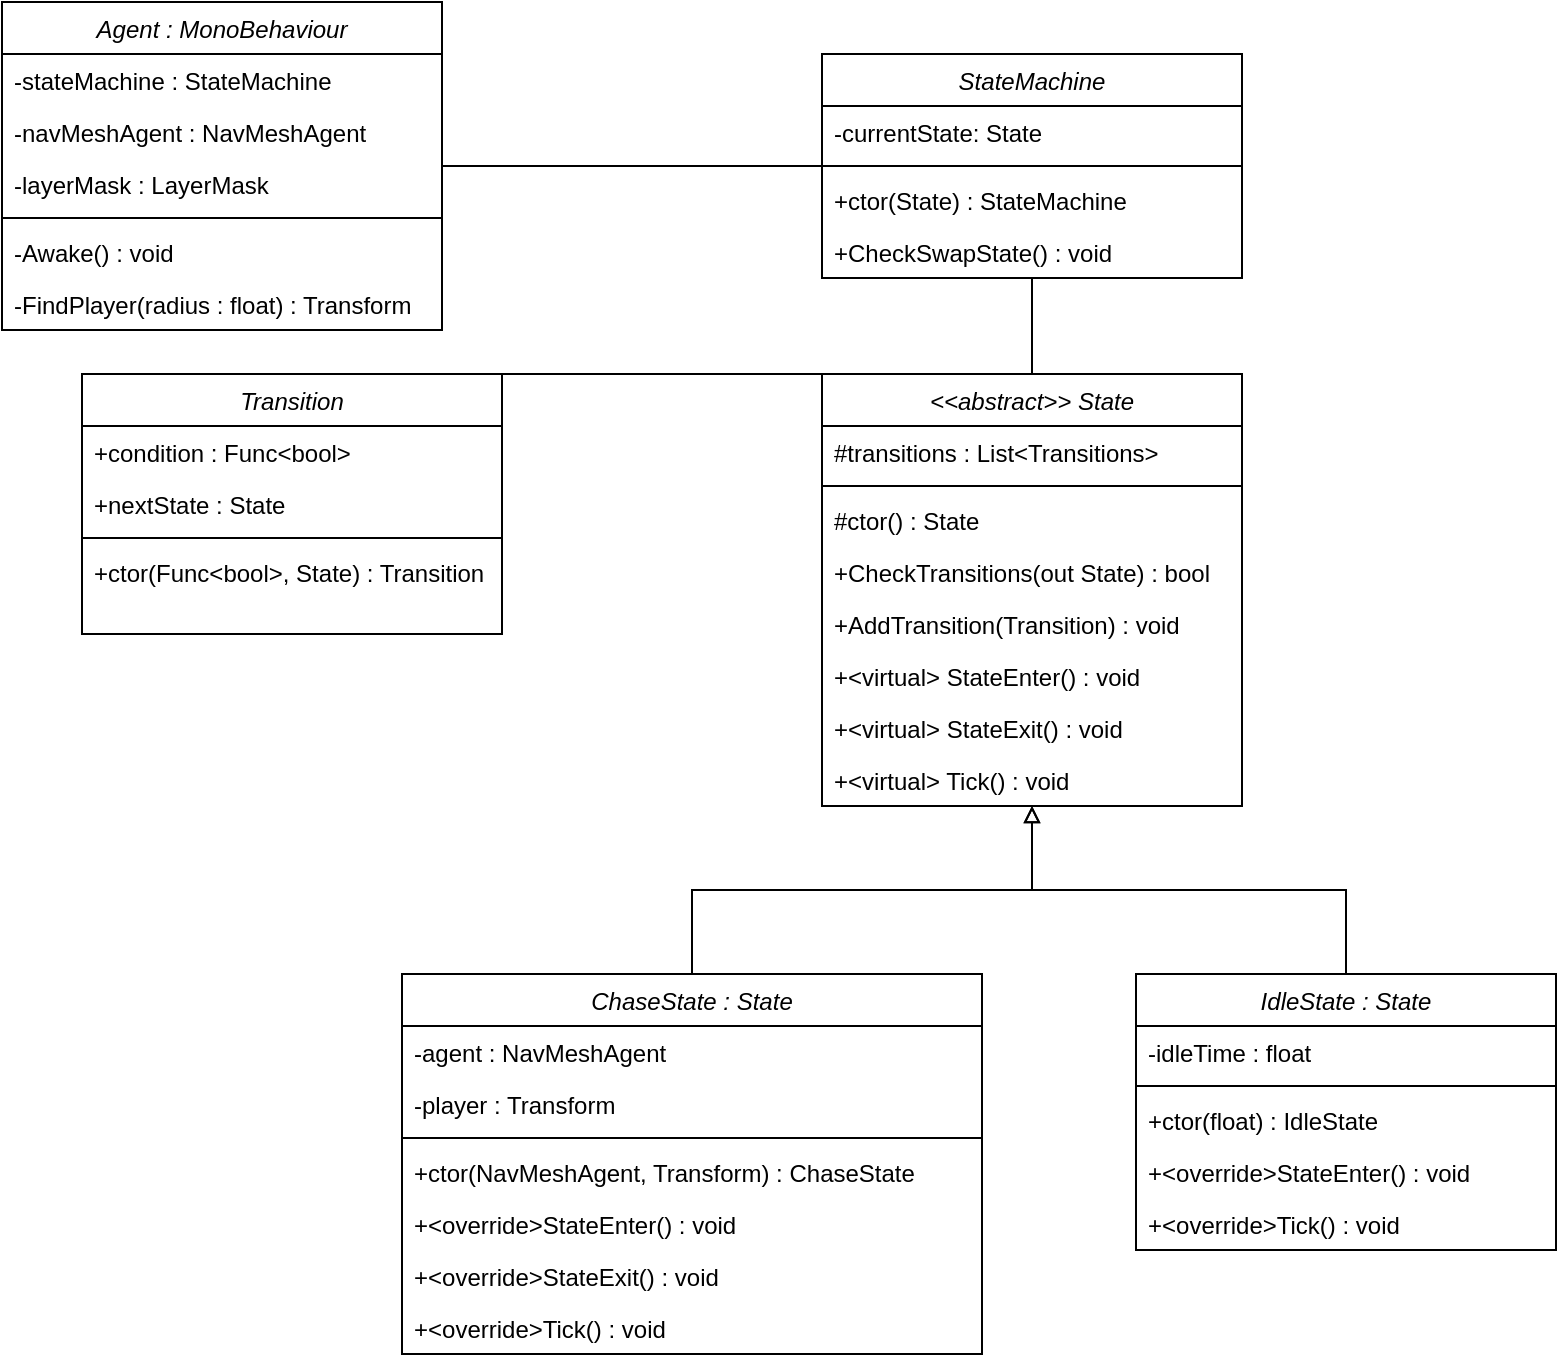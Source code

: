 <mxfile version="24.2.1" type="github">
  <diagram id="C5RBs43oDa-KdzZeNtuy" name="Page-1">
    <mxGraphModel dx="1118" dy="1295" grid="1" gridSize="10" guides="1" tooltips="1" connect="1" arrows="1" fold="1" page="1" pageScale="1" pageWidth="827" pageHeight="1169" math="0" shadow="0">
      <root>
        <mxCell id="WIyWlLk6GJQsqaUBKTNV-0" />
        <mxCell id="WIyWlLk6GJQsqaUBKTNV-1" parent="WIyWlLk6GJQsqaUBKTNV-0" />
        <mxCell id="aD3f-Jcy7RtxIdjqAQ22-7" style="edgeStyle=orthogonalEdgeStyle;rounded=0;orthogonalLoop=1;jettySize=auto;html=1;endArrow=none;endFill=0;" edge="1" parent="WIyWlLk6GJQsqaUBKTNV-1" source="zkfFHV4jXpPFQw0GAbJ--0" target="nv7v8cnY7DXO3_KCMY_F-9">
          <mxGeometry relative="1" as="geometry">
            <mxPoint x="340" y="120" as="targetPoint" />
            <mxPoint x="290" y="120" as="sourcePoint" />
          </mxGeometry>
        </mxCell>
        <mxCell id="zkfFHV4jXpPFQw0GAbJ--0" value="Agent : MonoBehaviour" style="swimlane;fontStyle=2;align=center;verticalAlign=top;childLayout=stackLayout;horizontal=1;startSize=26;horizontalStack=0;resizeParent=1;resizeLast=0;collapsible=1;marginBottom=0;rounded=0;shadow=0;strokeWidth=1;" parent="WIyWlLk6GJQsqaUBKTNV-1" vertex="1">
          <mxGeometry x="50" y="34" width="220" height="164" as="geometry">
            <mxRectangle x="230" y="140" width="160" height="26" as="alternateBounds" />
          </mxGeometry>
        </mxCell>
        <mxCell id="zkfFHV4jXpPFQw0GAbJ--1" value="-stateMachine : StateMachine" style="text;align=left;verticalAlign=top;spacingLeft=4;spacingRight=4;overflow=hidden;rotatable=0;points=[[0,0.5],[1,0.5]];portConstraint=eastwest;" parent="zkfFHV4jXpPFQw0GAbJ--0" vertex="1">
          <mxGeometry y="26" width="220" height="26" as="geometry" />
        </mxCell>
        <mxCell id="nv7v8cnY7DXO3_KCMY_F-1" value="-navMeshAgent : NavMeshAgent" style="text;align=left;verticalAlign=top;spacingLeft=4;spacingRight=4;overflow=hidden;rotatable=0;points=[[0,0.5],[1,0.5]];portConstraint=eastwest;" parent="zkfFHV4jXpPFQw0GAbJ--0" vertex="1">
          <mxGeometry y="52" width="220" height="26" as="geometry" />
        </mxCell>
        <mxCell id="nv7v8cnY7DXO3_KCMY_F-2" value="-layerMask : LayerMask" style="text;align=left;verticalAlign=top;spacingLeft=4;spacingRight=4;overflow=hidden;rotatable=0;points=[[0,0.5],[1,0.5]];portConstraint=eastwest;" parent="zkfFHV4jXpPFQw0GAbJ--0" vertex="1">
          <mxGeometry y="78" width="220" height="26" as="geometry" />
        </mxCell>
        <mxCell id="zkfFHV4jXpPFQw0GAbJ--4" value="" style="line;html=1;strokeWidth=1;align=left;verticalAlign=middle;spacingTop=-1;spacingLeft=3;spacingRight=3;rotatable=0;labelPosition=right;points=[];portConstraint=eastwest;" parent="zkfFHV4jXpPFQw0GAbJ--0" vertex="1">
          <mxGeometry y="104" width="220" height="8" as="geometry" />
        </mxCell>
        <mxCell id="zkfFHV4jXpPFQw0GAbJ--5" value="-Awake() : void" style="text;align=left;verticalAlign=top;spacingLeft=4;spacingRight=4;overflow=hidden;rotatable=0;points=[[0,0.5],[1,0.5]];portConstraint=eastwest;" parent="zkfFHV4jXpPFQw0GAbJ--0" vertex="1">
          <mxGeometry y="112" width="220" height="26" as="geometry" />
        </mxCell>
        <mxCell id="aD3f-Jcy7RtxIdjqAQ22-1" value="-FindPlayer(radius : float) : Transform" style="text;align=left;verticalAlign=top;spacingLeft=4;spacingRight=4;overflow=hidden;rotatable=0;points=[[0,0.5],[1,0.5]];portConstraint=eastwest;" vertex="1" parent="zkfFHV4jXpPFQw0GAbJ--0">
          <mxGeometry y="138" width="220" height="26" as="geometry" />
        </mxCell>
        <mxCell id="nv7v8cnY7DXO3_KCMY_F-52" style="rounded=0;orthogonalLoop=1;jettySize=auto;html=1;exitX=1;exitY=0;exitDx=0;exitDy=0;endArrow=none;endFill=0;entryX=0;entryY=0;entryDx=0;entryDy=0;" parent="WIyWlLk6GJQsqaUBKTNV-1" source="nv7v8cnY7DXO3_KCMY_F-3" target="nv7v8cnY7DXO3_KCMY_F-18" edge="1">
          <mxGeometry relative="1" as="geometry">
            <mxPoint x="320" y="250" as="sourcePoint" />
            <mxPoint x="450" y="250.5" as="targetPoint" />
          </mxGeometry>
        </mxCell>
        <mxCell id="nv7v8cnY7DXO3_KCMY_F-3" value="Transition" style="swimlane;fontStyle=2;align=center;verticalAlign=top;childLayout=stackLayout;horizontal=1;startSize=26;horizontalStack=0;resizeParent=1;resizeLast=0;collapsible=1;marginBottom=0;rounded=0;shadow=0;strokeWidth=1;" parent="WIyWlLk6GJQsqaUBKTNV-1" vertex="1">
          <mxGeometry x="90" y="220" width="210" height="130" as="geometry">
            <mxRectangle x="230" y="140" width="160" height="26" as="alternateBounds" />
          </mxGeometry>
        </mxCell>
        <mxCell id="nv7v8cnY7DXO3_KCMY_F-4" value="+condition : Func&lt;bool&gt;&#xa;" style="text;align=left;verticalAlign=top;spacingLeft=4;spacingRight=4;overflow=hidden;rotatable=0;points=[[0,0.5],[1,0.5]];portConstraint=eastwest;" parent="nv7v8cnY7DXO3_KCMY_F-3" vertex="1">
          <mxGeometry y="26" width="210" height="26" as="geometry" />
        </mxCell>
        <mxCell id="nv7v8cnY7DXO3_KCMY_F-5" value="+nextState : State" style="text;align=left;verticalAlign=top;spacingLeft=4;spacingRight=4;overflow=hidden;rotatable=0;points=[[0,0.5],[1,0.5]];portConstraint=eastwest;" parent="nv7v8cnY7DXO3_KCMY_F-3" vertex="1">
          <mxGeometry y="52" width="210" height="26" as="geometry" />
        </mxCell>
        <mxCell id="nv7v8cnY7DXO3_KCMY_F-7" value="" style="line;html=1;strokeWidth=1;align=left;verticalAlign=middle;spacingTop=-1;spacingLeft=3;spacingRight=3;rotatable=0;labelPosition=right;points=[];portConstraint=eastwest;" parent="nv7v8cnY7DXO3_KCMY_F-3" vertex="1">
          <mxGeometry y="78" width="210" height="8" as="geometry" />
        </mxCell>
        <mxCell id="aD3f-Jcy7RtxIdjqAQ22-0" value="+ctor(Func&lt;bool&gt;, State) : Transition " style="text;align=left;verticalAlign=top;spacingLeft=4;spacingRight=4;overflow=hidden;rotatable=0;points=[[0,0.5],[1,0.5]];portConstraint=eastwest;" vertex="1" parent="nv7v8cnY7DXO3_KCMY_F-3">
          <mxGeometry y="86" width="210" height="26" as="geometry" />
        </mxCell>
        <mxCell id="nv7v8cnY7DXO3_KCMY_F-27" style="edgeStyle=orthogonalEdgeStyle;rounded=0;orthogonalLoop=1;jettySize=auto;html=1;exitX=0.5;exitY=1;exitDx=0;exitDy=0;entryX=0.5;entryY=0;entryDx=0;entryDy=0;endArrow=none;endFill=0;" parent="WIyWlLk6GJQsqaUBKTNV-1" source="nv7v8cnY7DXO3_KCMY_F-9" target="nv7v8cnY7DXO3_KCMY_F-18" edge="1">
          <mxGeometry relative="1" as="geometry" />
        </mxCell>
        <mxCell id="nv7v8cnY7DXO3_KCMY_F-9" value="StateMachine" style="swimlane;fontStyle=2;align=center;verticalAlign=top;childLayout=stackLayout;horizontal=1;startSize=26;horizontalStack=0;resizeParent=1;resizeLast=0;collapsible=1;marginBottom=0;rounded=0;shadow=0;strokeWidth=1;" parent="WIyWlLk6GJQsqaUBKTNV-1" vertex="1">
          <mxGeometry x="460" y="60" width="210" height="112" as="geometry">
            <mxRectangle x="460" y="60" width="160" height="26" as="alternateBounds" />
          </mxGeometry>
        </mxCell>
        <mxCell id="nv7v8cnY7DXO3_KCMY_F-10" value="-currentState: State" style="text;align=left;verticalAlign=top;spacingLeft=4;spacingRight=4;overflow=hidden;rotatable=0;points=[[0,0.5],[1,0.5]];portConstraint=eastwest;" parent="nv7v8cnY7DXO3_KCMY_F-9" vertex="1">
          <mxGeometry y="26" width="210" height="26" as="geometry" />
        </mxCell>
        <mxCell id="nv7v8cnY7DXO3_KCMY_F-13" value="" style="line;html=1;strokeWidth=1;align=left;verticalAlign=middle;spacingTop=-1;spacingLeft=3;spacingRight=3;rotatable=0;labelPosition=right;points=[];portConstraint=eastwest;" parent="nv7v8cnY7DXO3_KCMY_F-9" vertex="1">
          <mxGeometry y="52" width="210" height="8" as="geometry" />
        </mxCell>
        <mxCell id="nv7v8cnY7DXO3_KCMY_F-14" value="+ctor(State) : StateMachine" style="text;align=left;verticalAlign=top;spacingLeft=4;spacingRight=4;overflow=hidden;rotatable=0;points=[[0,0.5],[1,0.5]];portConstraint=eastwest;" parent="nv7v8cnY7DXO3_KCMY_F-9" vertex="1">
          <mxGeometry y="60" width="210" height="26" as="geometry" />
        </mxCell>
        <mxCell id="aD3f-Jcy7RtxIdjqAQ22-2" value="+CheckSwapState() : void" style="text;align=left;verticalAlign=top;spacingLeft=4;spacingRight=4;overflow=hidden;rotatable=0;points=[[0,0.5],[1,0.5]];portConstraint=eastwest;" vertex="1" parent="nv7v8cnY7DXO3_KCMY_F-9">
          <mxGeometry y="86" width="210" height="26" as="geometry" />
        </mxCell>
        <mxCell id="nv7v8cnY7DXO3_KCMY_F-18" value="&lt;&lt;abstract&gt;&gt; State" style="swimlane;fontStyle=2;align=center;verticalAlign=top;childLayout=stackLayout;horizontal=1;startSize=26;horizontalStack=0;resizeParent=1;resizeLast=0;collapsible=1;marginBottom=0;rounded=0;shadow=0;strokeWidth=1;" parent="WIyWlLk6GJQsqaUBKTNV-1" vertex="1">
          <mxGeometry x="460" y="220" width="210" height="216" as="geometry">
            <mxRectangle x="230" y="140" width="160" height="26" as="alternateBounds" />
          </mxGeometry>
        </mxCell>
        <mxCell id="nv7v8cnY7DXO3_KCMY_F-19" value="#transitions : List&lt;Transitions&gt;" style="text;align=left;verticalAlign=top;spacingLeft=4;spacingRight=4;overflow=hidden;rotatable=0;points=[[0,0.5],[1,0.5]];portConstraint=eastwest;" parent="nv7v8cnY7DXO3_KCMY_F-18" vertex="1">
          <mxGeometry y="26" width="210" height="26" as="geometry" />
        </mxCell>
        <mxCell id="nv7v8cnY7DXO3_KCMY_F-22" value="" style="line;html=1;strokeWidth=1;align=left;verticalAlign=middle;spacingTop=-1;spacingLeft=3;spacingRight=3;rotatable=0;labelPosition=right;points=[];portConstraint=eastwest;" parent="nv7v8cnY7DXO3_KCMY_F-18" vertex="1">
          <mxGeometry y="52" width="210" height="8" as="geometry" />
        </mxCell>
        <mxCell id="nv7v8cnY7DXO3_KCMY_F-23" value="#ctor() : State" style="text;align=left;verticalAlign=top;spacingLeft=4;spacingRight=4;overflow=hidden;rotatable=0;points=[[0,0.5],[1,0.5]];portConstraint=eastwest;" parent="nv7v8cnY7DXO3_KCMY_F-18" vertex="1">
          <mxGeometry y="60" width="210" height="26" as="geometry" />
        </mxCell>
        <mxCell id="aD3f-Jcy7RtxIdjqAQ22-3" value="+CheckTransitions(out State) : bool" style="text;align=left;verticalAlign=top;spacingLeft=4;spacingRight=4;overflow=hidden;rotatable=0;points=[[0,0.5],[1,0.5]];portConstraint=eastwest;" vertex="1" parent="nv7v8cnY7DXO3_KCMY_F-18">
          <mxGeometry y="86" width="210" height="26" as="geometry" />
        </mxCell>
        <mxCell id="nv7v8cnY7DXO3_KCMY_F-24" value="+AddTransition(Transition) : void" style="text;align=left;verticalAlign=top;spacingLeft=4;spacingRight=4;overflow=hidden;rotatable=0;points=[[0,0.5],[1,0.5]];portConstraint=eastwest;" parent="nv7v8cnY7DXO3_KCMY_F-18" vertex="1">
          <mxGeometry y="112" width="210" height="26" as="geometry" />
        </mxCell>
        <mxCell id="nv7v8cnY7DXO3_KCMY_F-49" value="+&lt;virtual&gt; StateEnter() : void" style="text;align=left;verticalAlign=top;spacingLeft=4;spacingRight=4;overflow=hidden;rotatable=0;points=[[0,0.5],[1,0.5]];portConstraint=eastwest;" parent="nv7v8cnY7DXO3_KCMY_F-18" vertex="1">
          <mxGeometry y="138" width="210" height="26" as="geometry" />
        </mxCell>
        <mxCell id="nv7v8cnY7DXO3_KCMY_F-50" value="+&lt;virtual&gt; StateExit() : void" style="text;align=left;verticalAlign=top;spacingLeft=4;spacingRight=4;overflow=hidden;rotatable=0;points=[[0,0.5],[1,0.5]];portConstraint=eastwest;" parent="nv7v8cnY7DXO3_KCMY_F-18" vertex="1">
          <mxGeometry y="164" width="210" height="26" as="geometry" />
        </mxCell>
        <mxCell id="nv7v8cnY7DXO3_KCMY_F-51" value="+&lt;virtual&gt; Tick() : void" style="text;align=left;verticalAlign=top;spacingLeft=4;spacingRight=4;overflow=hidden;rotatable=0;points=[[0,0.5],[1,0.5]];portConstraint=eastwest;" parent="nv7v8cnY7DXO3_KCMY_F-18" vertex="1">
          <mxGeometry y="190" width="210" height="26" as="geometry" />
        </mxCell>
        <mxCell id="aD3f-Jcy7RtxIdjqAQ22-8" style="edgeStyle=orthogonalEdgeStyle;rounded=0;orthogonalLoop=1;jettySize=auto;html=1;exitX=0.5;exitY=0;exitDx=0;exitDy=0;endArrow=block;endFill=0;" edge="1" parent="WIyWlLk6GJQsqaUBKTNV-1" source="nv7v8cnY7DXO3_KCMY_F-29" target="nv7v8cnY7DXO3_KCMY_F-18">
          <mxGeometry relative="1" as="geometry" />
        </mxCell>
        <mxCell id="nv7v8cnY7DXO3_KCMY_F-29" value="ChaseState : State" style="swimlane;fontStyle=2;align=center;verticalAlign=top;childLayout=stackLayout;horizontal=1;startSize=26;horizontalStack=0;resizeParent=1;resizeLast=0;collapsible=1;marginBottom=0;rounded=0;shadow=0;strokeWidth=1;" parent="WIyWlLk6GJQsqaUBKTNV-1" vertex="1">
          <mxGeometry x="250" y="520" width="290" height="190" as="geometry">
            <mxRectangle x="230" y="140" width="160" height="26" as="alternateBounds" />
          </mxGeometry>
        </mxCell>
        <mxCell id="nv7v8cnY7DXO3_KCMY_F-30" value="-agent : NavMeshAgent" style="text;align=left;verticalAlign=top;spacingLeft=4;spacingRight=4;overflow=hidden;rotatable=0;points=[[0,0.5],[1,0.5]];portConstraint=eastwest;" parent="nv7v8cnY7DXO3_KCMY_F-29" vertex="1">
          <mxGeometry y="26" width="290" height="26" as="geometry" />
        </mxCell>
        <mxCell id="nv7v8cnY7DXO3_KCMY_F-45" value="-player : Transform" style="text;align=left;verticalAlign=top;spacingLeft=4;spacingRight=4;overflow=hidden;rotatable=0;points=[[0,0.5],[1,0.5]];portConstraint=eastwest;" parent="nv7v8cnY7DXO3_KCMY_F-29" vertex="1">
          <mxGeometry y="52" width="290" height="26" as="geometry" />
        </mxCell>
        <mxCell id="nv7v8cnY7DXO3_KCMY_F-31" value="" style="line;html=1;strokeWidth=1;align=left;verticalAlign=middle;spacingTop=-1;spacingLeft=3;spacingRight=3;rotatable=0;labelPosition=right;points=[];portConstraint=eastwest;" parent="nv7v8cnY7DXO3_KCMY_F-29" vertex="1">
          <mxGeometry y="78" width="290" height="8" as="geometry" />
        </mxCell>
        <mxCell id="nv7v8cnY7DXO3_KCMY_F-32" value="+ctor(NavMeshAgent, Transform) : ChaseState" style="text;align=left;verticalAlign=top;spacingLeft=4;spacingRight=4;overflow=hidden;rotatable=0;points=[[0,0.5],[1,0.5]];portConstraint=eastwest;" parent="nv7v8cnY7DXO3_KCMY_F-29" vertex="1">
          <mxGeometry y="86" width="290" height="26" as="geometry" />
        </mxCell>
        <mxCell id="aD3f-Jcy7RtxIdjqAQ22-4" value="+&lt;override&gt;StateEnter() : void" style="text;align=left;verticalAlign=top;spacingLeft=4;spacingRight=4;overflow=hidden;rotatable=0;points=[[0,0.5],[1,0.5]];portConstraint=eastwest;" vertex="1" parent="nv7v8cnY7DXO3_KCMY_F-29">
          <mxGeometry y="112" width="290" height="26" as="geometry" />
        </mxCell>
        <mxCell id="nv7v8cnY7DXO3_KCMY_F-33" value="+&lt;override&gt;StateExit() : void" style="text;align=left;verticalAlign=top;spacingLeft=4;spacingRight=4;overflow=hidden;rotatable=0;points=[[0,0.5],[1,0.5]];portConstraint=eastwest;" parent="nv7v8cnY7DXO3_KCMY_F-29" vertex="1">
          <mxGeometry y="138" width="290" height="26" as="geometry" />
        </mxCell>
        <mxCell id="nv7v8cnY7DXO3_KCMY_F-46" value="+&lt;override&gt;Tick() : void" style="text;align=left;verticalAlign=top;spacingLeft=4;spacingRight=4;overflow=hidden;rotatable=0;points=[[0,0.5],[1,0.5]];portConstraint=eastwest;" parent="nv7v8cnY7DXO3_KCMY_F-29" vertex="1">
          <mxGeometry y="164" width="290" height="26" as="geometry" />
        </mxCell>
        <mxCell id="aD3f-Jcy7RtxIdjqAQ22-9" style="edgeStyle=orthogonalEdgeStyle;rounded=0;orthogonalLoop=1;jettySize=auto;html=1;exitX=0.5;exitY=0;exitDx=0;exitDy=0;endArrow=block;endFill=0;" edge="1" parent="WIyWlLk6GJQsqaUBKTNV-1" source="nv7v8cnY7DXO3_KCMY_F-39" target="nv7v8cnY7DXO3_KCMY_F-18">
          <mxGeometry relative="1" as="geometry" />
        </mxCell>
        <mxCell id="nv7v8cnY7DXO3_KCMY_F-39" value="IdleState : State" style="swimlane;fontStyle=2;align=center;verticalAlign=top;childLayout=stackLayout;horizontal=1;startSize=26;horizontalStack=0;resizeParent=1;resizeLast=0;collapsible=1;marginBottom=0;rounded=0;shadow=0;strokeWidth=1;" parent="WIyWlLk6GJQsqaUBKTNV-1" vertex="1">
          <mxGeometry x="617" y="520" width="210" height="138" as="geometry">
            <mxRectangle x="230" y="140" width="160" height="26" as="alternateBounds" />
          </mxGeometry>
        </mxCell>
        <mxCell id="nv7v8cnY7DXO3_KCMY_F-40" value="-idleTime : float" style="text;align=left;verticalAlign=top;spacingLeft=4;spacingRight=4;overflow=hidden;rotatable=0;points=[[0,0.5],[1,0.5]];portConstraint=eastwest;" parent="nv7v8cnY7DXO3_KCMY_F-39" vertex="1">
          <mxGeometry y="26" width="210" height="26" as="geometry" />
        </mxCell>
        <mxCell id="nv7v8cnY7DXO3_KCMY_F-41" value="" style="line;html=1;strokeWidth=1;align=left;verticalAlign=middle;spacingTop=-1;spacingLeft=3;spacingRight=3;rotatable=0;labelPosition=right;points=[];portConstraint=eastwest;" parent="nv7v8cnY7DXO3_KCMY_F-39" vertex="1">
          <mxGeometry y="52" width="210" height="8" as="geometry" />
        </mxCell>
        <mxCell id="nv7v8cnY7DXO3_KCMY_F-42" value="+ctor(float) : IdleState" style="text;align=left;verticalAlign=top;spacingLeft=4;spacingRight=4;overflow=hidden;rotatable=0;points=[[0,0.5],[1,0.5]];portConstraint=eastwest;" parent="nv7v8cnY7DXO3_KCMY_F-39" vertex="1">
          <mxGeometry y="60" width="210" height="26" as="geometry" />
        </mxCell>
        <mxCell id="aD3f-Jcy7RtxIdjqAQ22-5" value="+&lt;override&gt;StateEnter() : void" style="text;align=left;verticalAlign=top;spacingLeft=4;spacingRight=4;overflow=hidden;rotatable=0;points=[[0,0.5],[1,0.5]];portConstraint=eastwest;" vertex="1" parent="nv7v8cnY7DXO3_KCMY_F-39">
          <mxGeometry y="86" width="210" height="26" as="geometry" />
        </mxCell>
        <mxCell id="nv7v8cnY7DXO3_KCMY_F-43" value="+&lt;override&gt;Tick() : void" style="text;align=left;verticalAlign=top;spacingLeft=4;spacingRight=4;overflow=hidden;rotatable=0;points=[[0,0.5],[1,0.5]];portConstraint=eastwest;" parent="nv7v8cnY7DXO3_KCMY_F-39" vertex="1">
          <mxGeometry y="112" width="210" height="26" as="geometry" />
        </mxCell>
      </root>
    </mxGraphModel>
  </diagram>
</mxfile>
